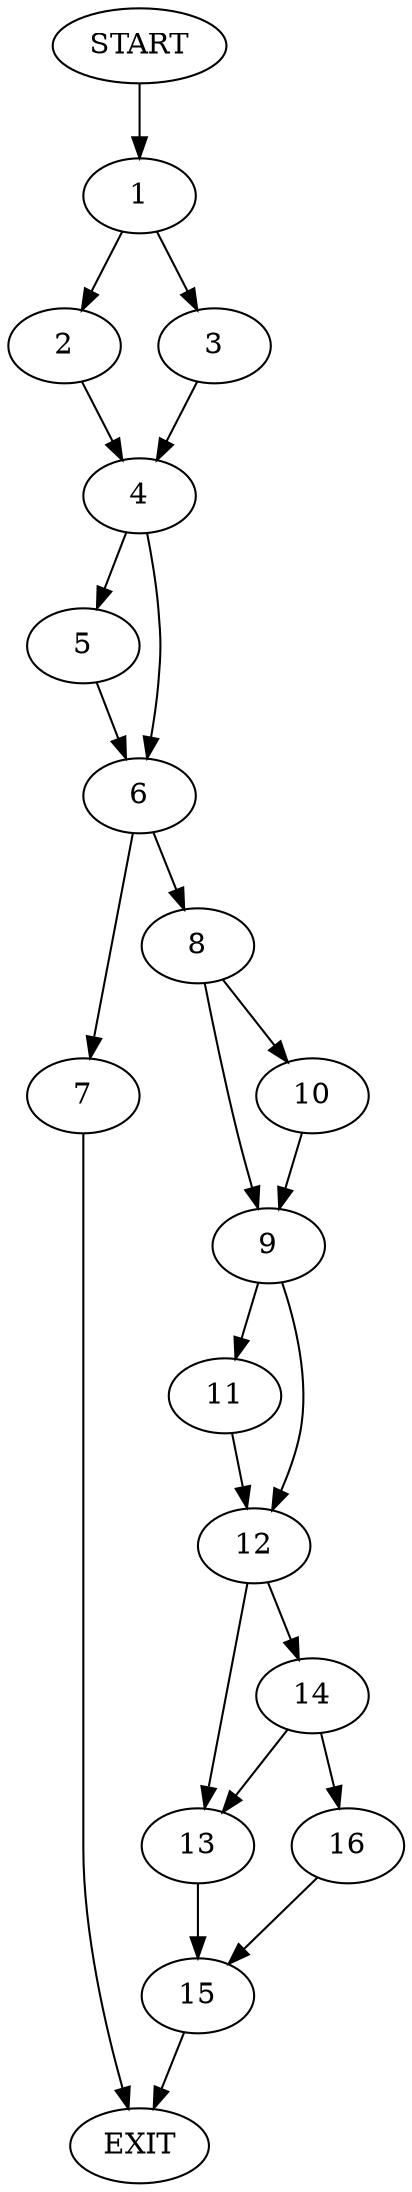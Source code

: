 digraph {
0 [label="START"]
17 [label="EXIT"]
0 -> 1
1 -> 2
1 -> 3
2 -> 4
3 -> 4
4 -> 5
4 -> 6
6 -> 7
6 -> 8
5 -> 6
8 -> 9
8 -> 10
7 -> 17
9 -> 11
9 -> 12
10 -> 9
11 -> 12
12 -> 13
12 -> 14
13 -> 15
14 -> 13
14 -> 16
16 -> 15
15 -> 17
}
